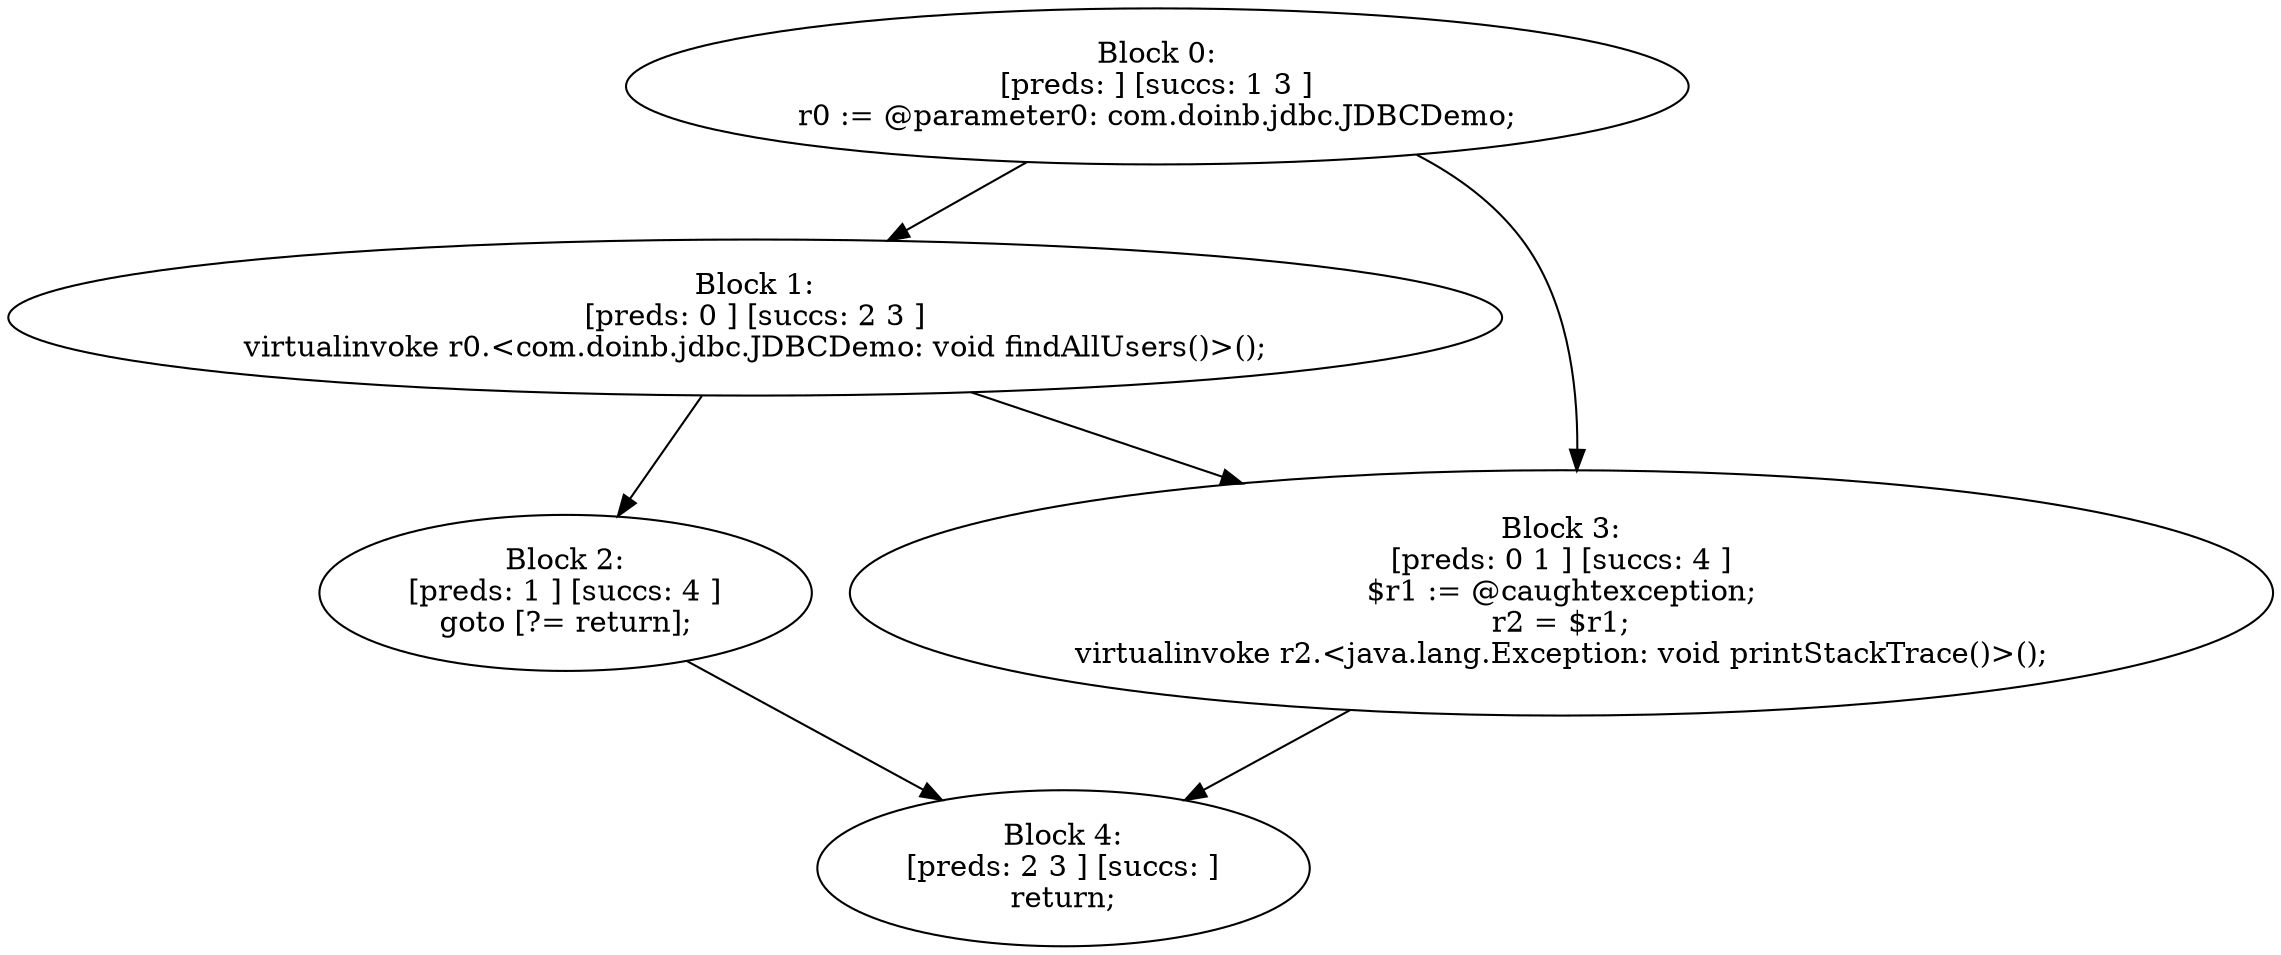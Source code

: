 digraph "unitGraph" {
    "Block 0:
[preds: ] [succs: 1 3 ]
r0 := @parameter0: com.doinb.jdbc.JDBCDemo;
"
    "Block 1:
[preds: 0 ] [succs: 2 3 ]
virtualinvoke r0.<com.doinb.jdbc.JDBCDemo: void findAllUsers()>();
"
    "Block 2:
[preds: 1 ] [succs: 4 ]
goto [?= return];
"
    "Block 3:
[preds: 0 1 ] [succs: 4 ]
$r1 := @caughtexception;
r2 = $r1;
virtualinvoke r2.<java.lang.Exception: void printStackTrace()>();
"
    "Block 4:
[preds: 2 3 ] [succs: ]
return;
"
    "Block 0:
[preds: ] [succs: 1 3 ]
r0 := @parameter0: com.doinb.jdbc.JDBCDemo;
"->"Block 1:
[preds: 0 ] [succs: 2 3 ]
virtualinvoke r0.<com.doinb.jdbc.JDBCDemo: void findAllUsers()>();
";
    "Block 0:
[preds: ] [succs: 1 3 ]
r0 := @parameter0: com.doinb.jdbc.JDBCDemo;
"->"Block 3:
[preds: 0 1 ] [succs: 4 ]
$r1 := @caughtexception;
r2 = $r1;
virtualinvoke r2.<java.lang.Exception: void printStackTrace()>();
";
    "Block 1:
[preds: 0 ] [succs: 2 3 ]
virtualinvoke r0.<com.doinb.jdbc.JDBCDemo: void findAllUsers()>();
"->"Block 2:
[preds: 1 ] [succs: 4 ]
goto [?= return];
";
    "Block 1:
[preds: 0 ] [succs: 2 3 ]
virtualinvoke r0.<com.doinb.jdbc.JDBCDemo: void findAllUsers()>();
"->"Block 3:
[preds: 0 1 ] [succs: 4 ]
$r1 := @caughtexception;
r2 = $r1;
virtualinvoke r2.<java.lang.Exception: void printStackTrace()>();
";
    "Block 2:
[preds: 1 ] [succs: 4 ]
goto [?= return];
"->"Block 4:
[preds: 2 3 ] [succs: ]
return;
";
    "Block 3:
[preds: 0 1 ] [succs: 4 ]
$r1 := @caughtexception;
r2 = $r1;
virtualinvoke r2.<java.lang.Exception: void printStackTrace()>();
"->"Block 4:
[preds: 2 3 ] [succs: ]
return;
";
}
